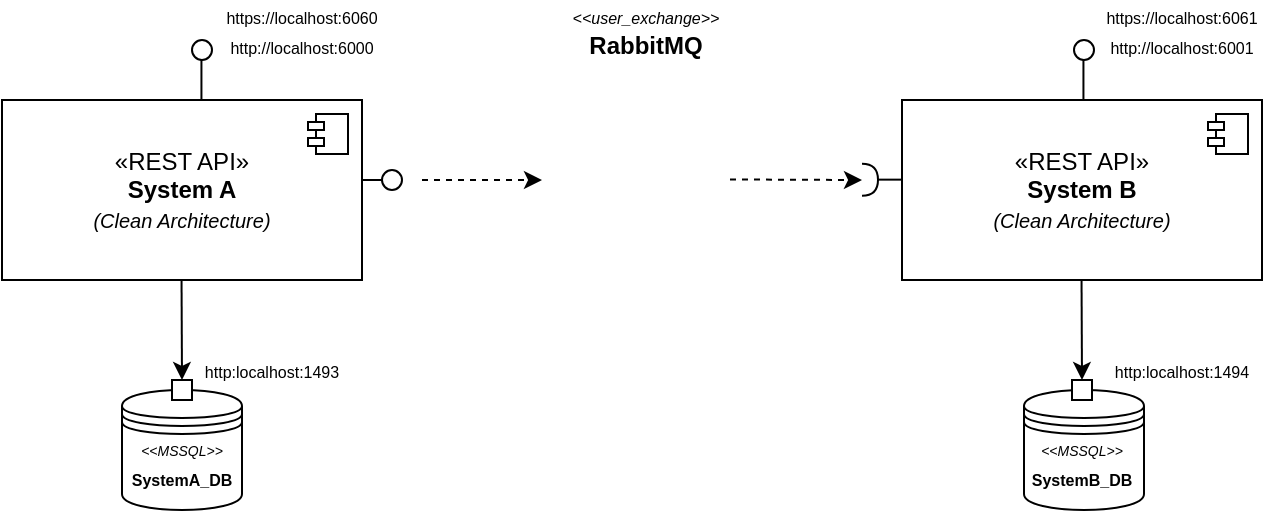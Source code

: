 <mxfile version="26.2.5">
  <diagram id="C5RBs43oDa-KdzZeNtuy" name="Page-1">
    <mxGraphModel dx="835" dy="422" grid="1" gridSize="10" guides="1" tooltips="1" connect="1" arrows="1" fold="1" page="1" pageScale="1" pageWidth="827" pageHeight="1169" math="0" shadow="0">
      <root>
        <mxCell id="WIyWlLk6GJQsqaUBKTNV-0" />
        <mxCell id="WIyWlLk6GJQsqaUBKTNV-1" parent="WIyWlLk6GJQsqaUBKTNV-0" />
        <mxCell id="NG3q917oJ5hY5-0IZNpt-0" value="«REST API»&lt;br&gt;&lt;b&gt;System A&lt;/b&gt;&lt;br&gt;&lt;font style=&quot;font-size: 10px;&quot;&gt;&lt;i&gt;(Clean Architecture)&lt;/i&gt;&lt;/font&gt;" style="html=1;dropTarget=0;whiteSpace=wrap;" vertex="1" parent="WIyWlLk6GJQsqaUBKTNV-1">
          <mxGeometry x="80" y="440" width="180" height="90" as="geometry" />
        </mxCell>
        <mxCell id="NG3q917oJ5hY5-0IZNpt-1" value="" style="shape=module;jettyWidth=8;jettyHeight=4;" vertex="1" parent="NG3q917oJ5hY5-0IZNpt-0">
          <mxGeometry x="1" width="20" height="20" relative="1" as="geometry">
            <mxPoint x="-27" y="7" as="offset" />
          </mxGeometry>
        </mxCell>
        <mxCell id="NG3q917oJ5hY5-0IZNpt-4" value="«REST API»&lt;br&gt;&lt;b&gt;System B&lt;/b&gt;&lt;br&gt;&lt;font style=&quot;font-size: 10px;&quot;&gt;&lt;i&gt;(Clean Architecture)&lt;/i&gt;&lt;/font&gt;" style="html=1;dropTarget=0;whiteSpace=wrap;" vertex="1" parent="WIyWlLk6GJQsqaUBKTNV-1">
          <mxGeometry x="530" y="440" width="180" height="90" as="geometry" />
        </mxCell>
        <mxCell id="NG3q917oJ5hY5-0IZNpt-5" value="" style="shape=module;jettyWidth=8;jettyHeight=4;" vertex="1" parent="NG3q917oJ5hY5-0IZNpt-4">
          <mxGeometry x="1" width="20" height="20" relative="1" as="geometry">
            <mxPoint x="-27" y="7" as="offset" />
          </mxGeometry>
        </mxCell>
        <mxCell id="NG3q917oJ5hY5-0IZNpt-6" value="" style="shape=image;verticalLabelPosition=bottom;labelBackgroundColor=default;verticalAlign=top;aspect=fixed;imageAspect=0;image=https://www.svgrepo.com/show/303576/rabbitmq-logo.svg;" vertex="1" parent="WIyWlLk6GJQsqaUBKTNV-1">
          <mxGeometry x="360" y="440" width="84" height="84" as="geometry" />
        </mxCell>
        <mxCell id="NG3q917oJ5hY5-0IZNpt-9" value="" style="rounded=0;orthogonalLoop=1;jettySize=auto;html=1;endArrow=halfCircle;endFill=0;endSize=6;strokeWidth=1;sketch=0;fontSize=12;curved=1;" edge="1" parent="WIyWlLk6GJQsqaUBKTNV-1">
          <mxGeometry relative="1" as="geometry">
            <mxPoint x="530" y="479.82" as="sourcePoint" />
            <mxPoint x="510.0" y="479.82" as="targetPoint" />
          </mxGeometry>
        </mxCell>
        <mxCell id="NG3q917oJ5hY5-0IZNpt-10" value="" style="ellipse;whiteSpace=wrap;html=1;align=center;aspect=fixed;fillColor=none;strokeColor=none;resizable=0;perimeter=centerPerimeter;rotatable=0;allowArrows=0;points=[];outlineConnect=1;" vertex="1" parent="WIyWlLk6GJQsqaUBKTNV-1">
          <mxGeometry x="438" y="530" width="10" height="10" as="geometry" />
        </mxCell>
        <mxCell id="NG3q917oJ5hY5-0IZNpt-15" value="" style="shape=image;verticalLabelPosition=bottom;labelBackgroundColor=default;verticalAlign=top;aspect=fixed;imageAspect=0;image=https://stockbroker.pl/wp-content/uploads/2021/01/icon-envelope.png;" vertex="1" parent="WIyWlLk6GJQsqaUBKTNV-1">
          <mxGeometry x="310" y="455" width="20" height="20" as="geometry" />
        </mxCell>
        <mxCell id="NG3q917oJ5hY5-0IZNpt-16" value="" style="shape=image;verticalLabelPosition=bottom;labelBackgroundColor=default;verticalAlign=top;aspect=fixed;imageAspect=0;image=https://stockbroker.pl/wp-content/uploads/2021/01/icon-envelope.png;" vertex="1" parent="WIyWlLk6GJQsqaUBKTNV-1">
          <mxGeometry x="460" y="455" width="20" height="20" as="geometry" />
        </mxCell>
        <mxCell id="NG3q917oJ5hY5-0IZNpt-17" value="" style="endArrow=none;html=1;rounded=0;" edge="1" parent="WIyWlLk6GJQsqaUBKTNV-1">
          <mxGeometry width="50" height="50" relative="1" as="geometry">
            <mxPoint x="260" y="480" as="sourcePoint" />
            <mxPoint x="271" y="480" as="targetPoint" />
          </mxGeometry>
        </mxCell>
        <mxCell id="NG3q917oJ5hY5-0IZNpt-18" value="" style="ellipse;whiteSpace=wrap;html=1;aspect=fixed;" vertex="1" parent="WIyWlLk6GJQsqaUBKTNV-1">
          <mxGeometry x="270" y="475" width="10" height="10" as="geometry" />
        </mxCell>
        <mxCell id="NG3q917oJ5hY5-0IZNpt-20" value="" style="endArrow=classic;html=1;rounded=0;dashed=1;" edge="1" parent="WIyWlLk6GJQsqaUBKTNV-1">
          <mxGeometry width="50" height="50" relative="1" as="geometry">
            <mxPoint x="290" y="480" as="sourcePoint" />
            <mxPoint x="350" y="480" as="targetPoint" />
          </mxGeometry>
        </mxCell>
        <mxCell id="NG3q917oJ5hY5-0IZNpt-21" value="" style="endArrow=classic;html=1;rounded=0;dashed=1;" edge="1" parent="WIyWlLk6GJQsqaUBKTNV-1">
          <mxGeometry width="50" height="50" relative="1" as="geometry">
            <mxPoint x="444" y="479.74" as="sourcePoint" />
            <mxPoint x="510" y="480" as="targetPoint" />
          </mxGeometry>
        </mxCell>
        <mxCell id="NG3q917oJ5hY5-0IZNpt-22" value="&lt;font style=&quot;font-size: 8px;&quot;&gt;&lt;i style=&quot;&quot;&gt;&amp;lt;&amp;lt;user_exchange&amp;gt;&amp;gt;&lt;/i&gt;&lt;/font&gt;&lt;br&gt;&lt;b&gt;RabbitMQ&lt;/b&gt;" style="text;html=1;align=center;verticalAlign=middle;whiteSpace=wrap;rounded=0;" vertex="1" parent="WIyWlLk6GJQsqaUBKTNV-1">
          <mxGeometry x="372" y="390" width="60" height="30" as="geometry" />
        </mxCell>
        <mxCell id="NG3q917oJ5hY5-0IZNpt-23" value="" style="shape=datastore;whiteSpace=wrap;html=1;" vertex="1" parent="WIyWlLk6GJQsqaUBKTNV-1">
          <mxGeometry x="140" y="585" width="60" height="60" as="geometry" />
        </mxCell>
        <mxCell id="NG3q917oJ5hY5-0IZNpt-24" value="" style="shape=datastore;whiteSpace=wrap;html=1;" vertex="1" parent="WIyWlLk6GJQsqaUBKTNV-1">
          <mxGeometry x="591" y="585" width="60" height="60" as="geometry" />
        </mxCell>
        <mxCell id="NG3q917oJ5hY5-0IZNpt-25" value="" style="ellipse;whiteSpace=wrap;html=1;aspect=fixed;" vertex="1" parent="WIyWlLk6GJQsqaUBKTNV-1">
          <mxGeometry x="175" y="410" width="10" height="10" as="geometry" />
        </mxCell>
        <mxCell id="NG3q917oJ5hY5-0IZNpt-26" value="" style="endArrow=none;html=1;rounded=0;" edge="1" parent="WIyWlLk6GJQsqaUBKTNV-1">
          <mxGeometry width="50" height="50" relative="1" as="geometry">
            <mxPoint x="179.72" y="440" as="sourcePoint" />
            <mxPoint x="179.72" y="420" as="targetPoint" />
          </mxGeometry>
        </mxCell>
        <mxCell id="NG3q917oJ5hY5-0IZNpt-27" value="&lt;font style=&quot;font-size: 8px;&quot;&gt;https://localhost:6060&lt;br&gt;http://localhost:6000&lt;/font&gt;" style="text;html=1;align=center;verticalAlign=middle;whiteSpace=wrap;rounded=0;" vertex="1" parent="WIyWlLk6GJQsqaUBKTNV-1">
          <mxGeometry x="200" y="390" width="60" height="30" as="geometry" />
        </mxCell>
        <mxCell id="NG3q917oJ5hY5-0IZNpt-28" value="" style="ellipse;whiteSpace=wrap;html=1;aspect=fixed;" vertex="1" parent="WIyWlLk6GJQsqaUBKTNV-1">
          <mxGeometry x="616" y="410" width="10" height="10" as="geometry" />
        </mxCell>
        <mxCell id="NG3q917oJ5hY5-0IZNpt-29" value="" style="endArrow=none;html=1;rounded=0;" edge="1" parent="WIyWlLk6GJQsqaUBKTNV-1">
          <mxGeometry width="50" height="50" relative="1" as="geometry">
            <mxPoint x="620.72" y="440" as="sourcePoint" />
            <mxPoint x="620.72" y="420" as="targetPoint" />
          </mxGeometry>
        </mxCell>
        <mxCell id="NG3q917oJ5hY5-0IZNpt-30" value="&lt;font style=&quot;font-size: 8px;&quot;&gt;https://localhost:6061&lt;br&gt;http://localhost:6001&lt;/font&gt;" style="text;html=1;align=center;verticalAlign=middle;whiteSpace=wrap;rounded=0;" vertex="1" parent="WIyWlLk6GJQsqaUBKTNV-1">
          <mxGeometry x="640" y="390" width="60" height="30" as="geometry" />
        </mxCell>
        <mxCell id="NG3q917oJ5hY5-0IZNpt-31" value="&lt;font style=&quot;line-height: 70%;&quot;&gt;&lt;font style=&quot;line-height: 70%; font-size: 7px;&quot;&gt;&lt;i&gt;&amp;lt;&amp;lt;MSSQL&amp;gt;&amp;gt;&lt;/i&gt;&lt;/font&gt;&lt;br&gt;&lt;span style=&quot;line-height: 70%;&quot;&gt;&lt;b style=&quot;&quot;&gt;&lt;font style=&quot;font-size: 8px;&quot;&gt;SystemA_DB&lt;/font&gt;&lt;/b&gt;&lt;/span&gt;&lt;/font&gt;" style="text;html=1;align=center;verticalAlign=middle;whiteSpace=wrap;rounded=0;" vertex="1" parent="WIyWlLk6GJQsqaUBKTNV-1">
          <mxGeometry x="140" y="606" width="60" height="30" as="geometry" />
        </mxCell>
        <mxCell id="NG3q917oJ5hY5-0IZNpt-33" value="" style="rounded=0;whiteSpace=wrap;html=1;" vertex="1" parent="WIyWlLk6GJQsqaUBKTNV-1">
          <mxGeometry x="165" y="580" width="10" height="10" as="geometry" />
        </mxCell>
        <mxCell id="NG3q917oJ5hY5-0IZNpt-34" value="" style="rounded=0;whiteSpace=wrap;html=1;" vertex="1" parent="WIyWlLk6GJQsqaUBKTNV-1">
          <mxGeometry x="615" y="580" width="10" height="10" as="geometry" />
        </mxCell>
        <mxCell id="NG3q917oJ5hY5-0IZNpt-35" value="" style="endArrow=classic;html=1;rounded=0;entryX=0.5;entryY=0;entryDx=0;entryDy=0;" edge="1" parent="WIyWlLk6GJQsqaUBKTNV-1" target="NG3q917oJ5hY5-0IZNpt-33">
          <mxGeometry width="50" height="50" relative="1" as="geometry">
            <mxPoint x="169.77" y="530" as="sourcePoint" />
            <mxPoint x="169.77" y="570" as="targetPoint" />
          </mxGeometry>
        </mxCell>
        <mxCell id="NG3q917oJ5hY5-0IZNpt-36" value="" style="endArrow=classic;html=1;rounded=0;entryX=0.5;entryY=0;entryDx=0;entryDy=0;" edge="1" parent="WIyWlLk6GJQsqaUBKTNV-1">
          <mxGeometry width="50" height="50" relative="1" as="geometry">
            <mxPoint x="619.77" y="530" as="sourcePoint" />
            <mxPoint x="620" y="580" as="targetPoint" />
          </mxGeometry>
        </mxCell>
        <mxCell id="NG3q917oJ5hY5-0IZNpt-37" value="&lt;font style=&quot;font-size: 8px;&quot;&gt;http:localhost:1493&lt;/font&gt;" style="text;html=1;align=center;verticalAlign=middle;whiteSpace=wrap;rounded=0;" vertex="1" parent="WIyWlLk6GJQsqaUBKTNV-1">
          <mxGeometry x="185" y="560" width="60" height="30" as="geometry" />
        </mxCell>
        <mxCell id="NG3q917oJ5hY5-0IZNpt-38" value="&lt;font style=&quot;font-size: 8px;&quot;&gt;http:localhost:1494&lt;/font&gt;" style="text;html=1;align=center;verticalAlign=middle;whiteSpace=wrap;rounded=0;" vertex="1" parent="WIyWlLk6GJQsqaUBKTNV-1">
          <mxGeometry x="640" y="560" width="60" height="30" as="geometry" />
        </mxCell>
        <mxCell id="NG3q917oJ5hY5-0IZNpt-39" value="&lt;font style=&quot;line-height: 70%;&quot;&gt;&lt;font style=&quot;line-height: 70%; font-size: 7px;&quot;&gt;&lt;i&gt;&amp;lt;&amp;lt;MSSQL&amp;gt;&amp;gt;&lt;/i&gt;&lt;/font&gt;&lt;br&gt;&lt;span style=&quot;line-height: 70%;&quot;&gt;&lt;b style=&quot;&quot;&gt;&lt;font style=&quot;font-size: 8px;&quot;&gt;SystemB_DB&lt;/font&gt;&lt;/b&gt;&lt;/span&gt;&lt;/font&gt;" style="text;html=1;align=center;verticalAlign=middle;whiteSpace=wrap;rounded=0;" vertex="1" parent="WIyWlLk6GJQsqaUBKTNV-1">
          <mxGeometry x="590" y="606" width="60" height="30" as="geometry" />
        </mxCell>
      </root>
    </mxGraphModel>
  </diagram>
</mxfile>
